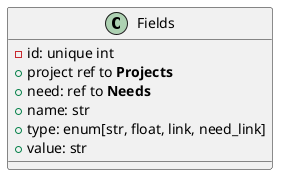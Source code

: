 @startuml
    class Fields {
        - id: unique int
        + project ref to **Projects**
        + need: ref to **Needs**
        + name: str
        + type: enum[str, float, link, need_link]
        + value: str
    }
@enduml
